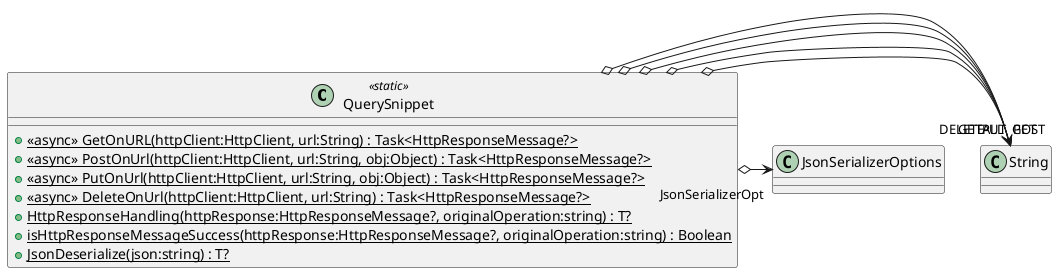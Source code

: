 @startuml
class QuerySnippet <<static>> {
    + {static} <<async>> GetOnURL(httpClient:HttpClient, url:String) : Task<HttpResponseMessage?>
    + {static} <<async>> PostOnUrl(httpClient:HttpClient, url:String, obj:Object) : Task<HttpResponseMessage?>
    + {static} <<async>> PutOnUrl(httpClient:HttpClient, url:String, obj:Object) : Task<HttpResponseMessage?>
    + {static} <<async>> DeleteOnUrl(httpClient:HttpClient, url:String) : Task<HttpResponseMessage?>
    + {static} HttpResponseHandling(httpResponse:HttpResponseMessage?, originalOperation:string) : T?
    + {static} isHttpResponseMessageSuccess(httpResponse:HttpResponseMessage?, originalOperation:string) : Boolean
    + {static} JsonDeserialize(json:string) : T?
}
QuerySnippet o-> "GETALL" String
QuerySnippet o-> "GET" String
QuerySnippet o-> "POST" String
QuerySnippet o-> "PUT" String
QuerySnippet o-> "DELETE" String
QuerySnippet o-> "JsonSerializerOpt" JsonSerializerOptions
@enduml
